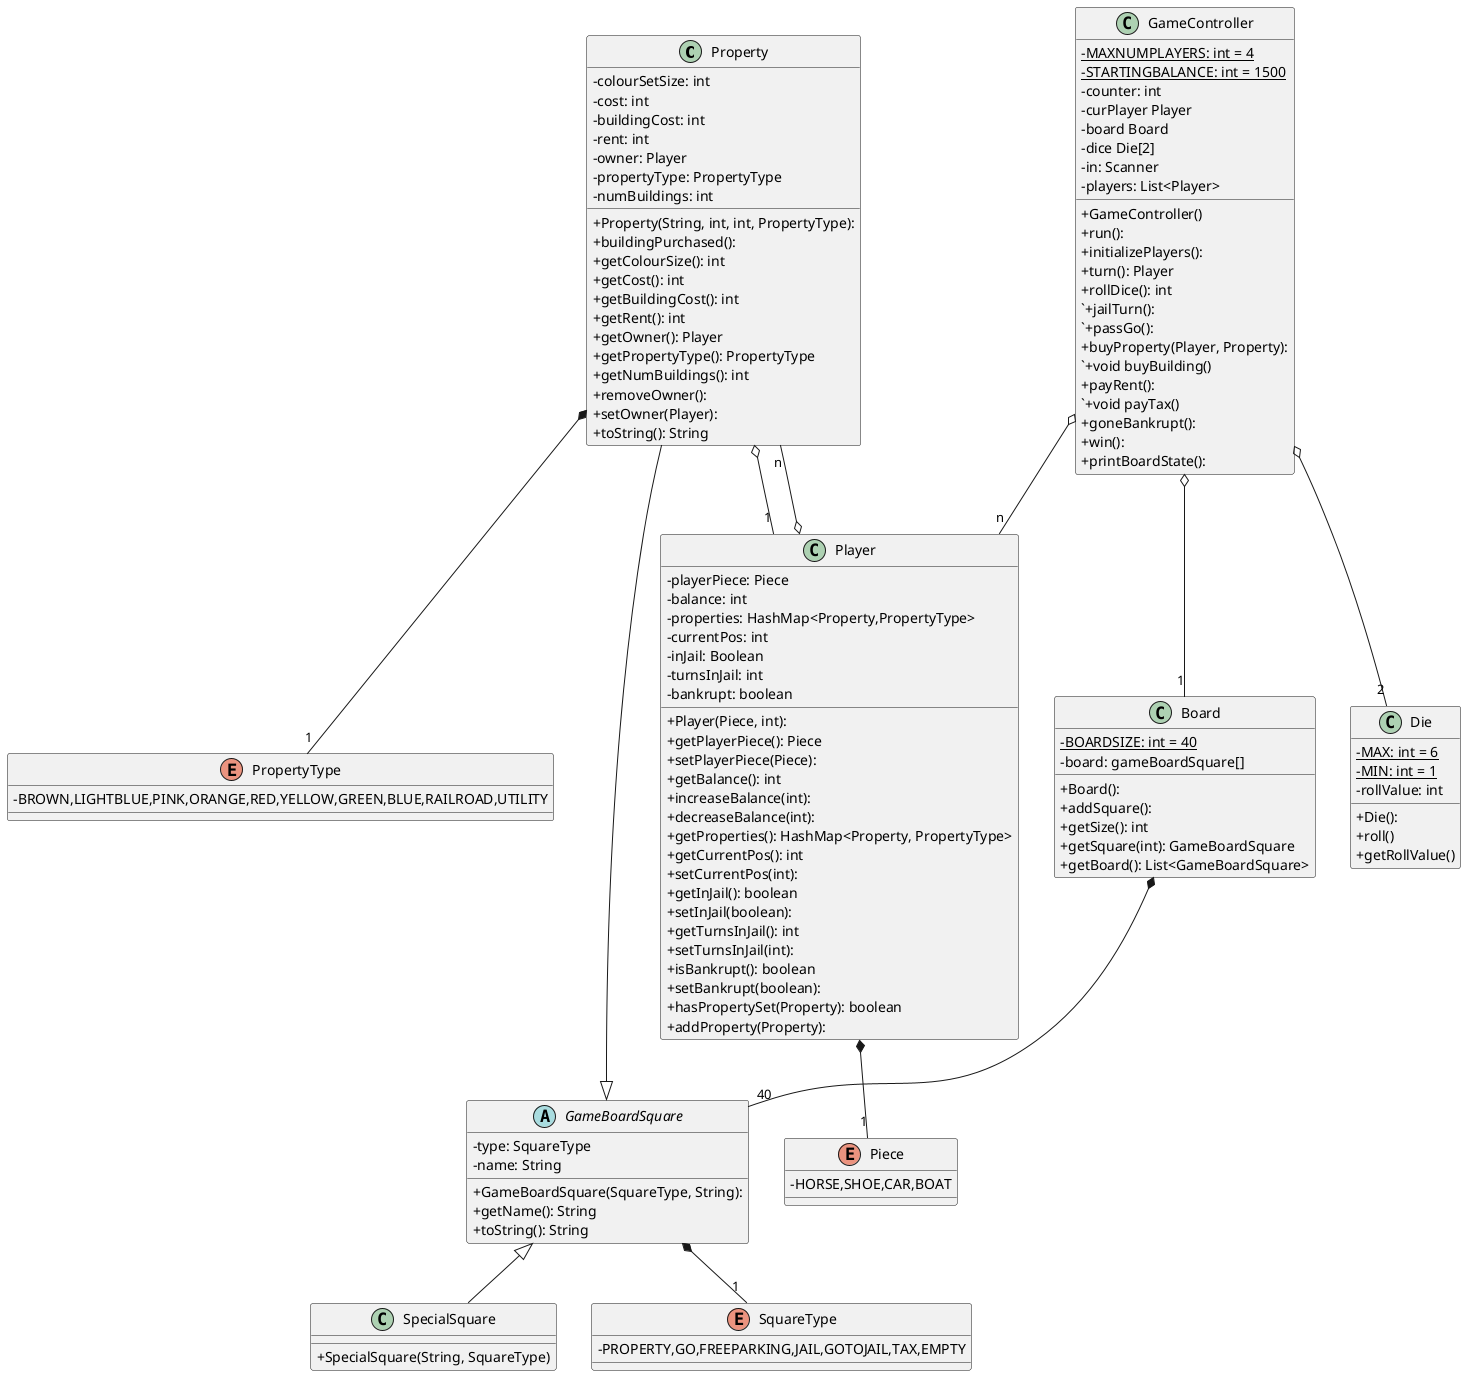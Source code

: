 @startuml

'https://plantuml.com/class-diagram
skinparam classAttributeIconSize 0


Property -|> GameBoardSquare
Property *-- "1" PropertyType
Property o-- "1" Player

Player *-- "1" Piece
Player o-- "n" Property

GameController o-- "1" Board
GameController o-- "n" Player
GameController o-- "2" Die

Board *-- "40" GameBoardSquare

SpecialSquare --up|> GameBoardSquare

GameBoardSquare *-- "1" SquareType

enum Piece{
    -HORSE,SHOE,CAR,BOAT
}

enum PropertyType{
    -BROWN,LIGHTBLUE,PINK,ORANGE,RED,YELLOW,GREEN,BLUE,RAILROAD,UTILITY
}

enum SquareType{
    -PROPERTY,GO,FREEPARKING,JAIL,GOTOJAIL,TAX,EMPTY
}

class Player{
    - playerPiece: Piece
    - balance: int
    - properties: HashMap<Property,PropertyType>
    - currentPos: int
    - inJail: Boolean
    - turnsInJail: int
    - bankrupt: boolean

    + Player(Piece, int):
    + getPlayerPiece(): Piece
    + setPlayerPiece(Piece):
    + getBalance(): int
    + increaseBalance(int):
    + decreaseBalance(int):
    + getProperties(): HashMap<Property, PropertyType>
    + getCurrentPos(): int
    + setCurrentPos(int):
    + getInJail(): boolean
    + setInJail(boolean):
    + getTurnsInJail(): int
    + setTurnsInJail(int):
    + isBankrupt(): boolean
    + setBankrupt(boolean):
    + hasPropertySet(Property): boolean
    + addProperty(Property):
}

class Die{
    - {static} MAX: int = 6
    - {static} MIN: int = 1
    -rollValue: int
    +Die():
    +roll()
    +getRollValue()
}

class Board{
    - {static} BOARDSIZE: int = 40
    - board: gameBoardSquare[]

    + Board():
    + addSquare():
    + getSize(): int
    + getSquare(int): GameBoardSquare
    + getBoard(): List<GameBoardSquare>
}

class GameController{
    - {static} MAXNUMPLAYERS: int = 4
    - {static} STARTINGBALANCE: int = 1500
    - counter: int
    - curPlayer Player
    -board Board
    -dice Die[2]
    -in: Scanner
    -players: List<Player>

    +GameController()
    +run():
    +initializePlayers():
    +turn(): Player
    +rollDice(): int
    `+jailTurn():
    `+passGo():
    +buyProperty(Player, Property):
    `+void buyBuilding()
    +payRent():
    `+void payTax()
    +goneBankrupt():
    +win():
    +printBoardState():

}

abstract class GameBoardSquare{
    -type: SquareType
    -name: String

    + GameBoardSquare(SquareType, String):
    + getName(): String
    + toString(): String

}

class Property {
    - colourSetSize: int
    - cost: int
    - buildingCost: int
    - rent: int
    - owner: Player
    - propertyType: PropertyType
    - numBuildings: int

    + Property(String, int, int, PropertyType):
    + buildingPurchased():
    + getColourSize(): int
    + getCost(): int
    + getBuildingCost(): int
    + getRent(): int
    + getOwner(): Player
    + getPropertyType(): PropertyType
    + getNumBuildings(): int
    + removeOwner():
    + setOwner(Player):
    + toString(): String


}

class SpecialSquare{
    + SpecialSquare(String, SquareType)

}

'class View{
'    +void printGameState()
'}
@enduml